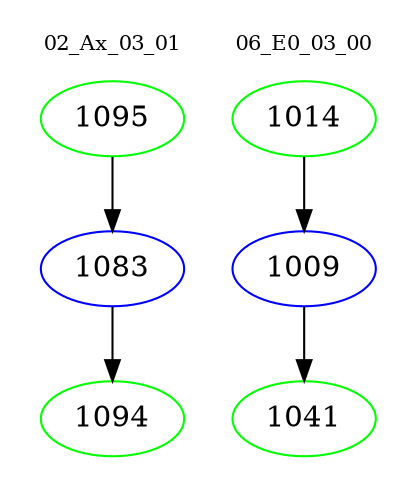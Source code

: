 digraph{
subgraph cluster_0 {
color = white
label = "02_Ax_03_01";
fontsize=10;
T0_1095 [label="1095", color="green"]
T0_1095 -> T0_1083 [color="black"]
T0_1083 [label="1083", color="blue"]
T0_1083 -> T0_1094 [color="black"]
T0_1094 [label="1094", color="green"]
}
subgraph cluster_1 {
color = white
label = "06_E0_03_00";
fontsize=10;
T1_1014 [label="1014", color="green"]
T1_1014 -> T1_1009 [color="black"]
T1_1009 [label="1009", color="blue"]
T1_1009 -> T1_1041 [color="black"]
T1_1041 [label="1041", color="green"]
}
}
